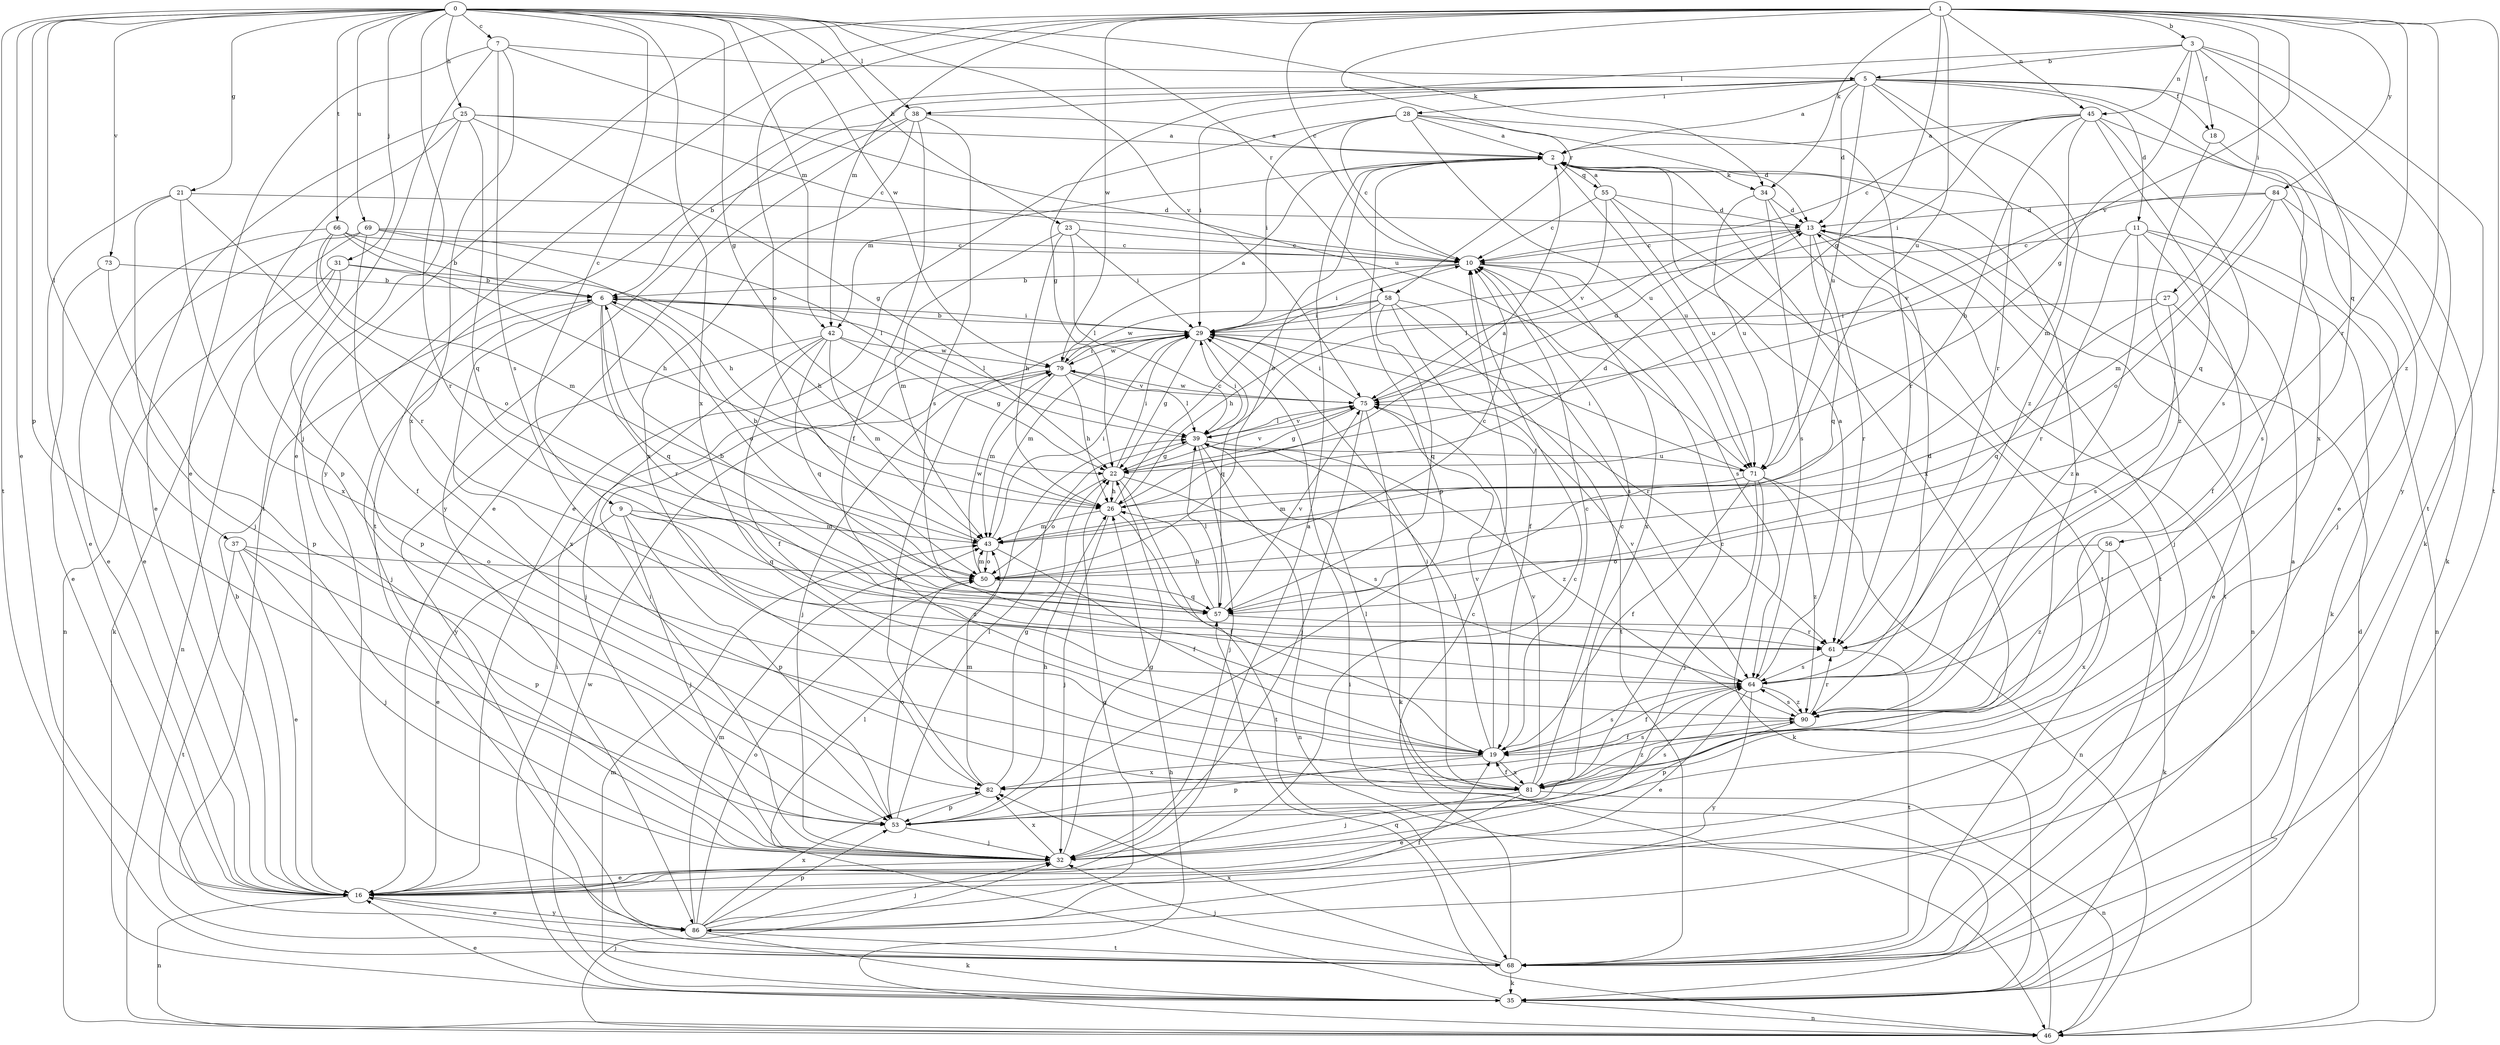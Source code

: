 strict digraph  {
0;
1;
2;
3;
5;
6;
7;
9;
10;
11;
13;
16;
18;
19;
21;
22;
23;
25;
26;
27;
28;
29;
31;
32;
34;
35;
37;
38;
39;
42;
43;
45;
46;
50;
53;
55;
56;
57;
58;
61;
64;
66;
68;
69;
71;
73;
75;
79;
81;
82;
84;
86;
90;
0 -> 7  [label=c];
0 -> 9  [label=c];
0 -> 16  [label=e];
0 -> 21  [label=g];
0 -> 22  [label=g];
0 -> 23  [label=h];
0 -> 25  [label=h];
0 -> 31  [label=j];
0 -> 32  [label=j];
0 -> 34  [label=k];
0 -> 37  [label=l];
0 -> 38  [label=l];
0 -> 42  [label=m];
0 -> 53  [label=p];
0 -> 58  [label=r];
0 -> 66  [label=t];
0 -> 68  [label=t];
0 -> 69  [label=u];
0 -> 73  [label=v];
0 -> 75  [label=v];
0 -> 79  [label=w];
0 -> 81  [label=x];
1 -> 3  [label=b];
1 -> 10  [label=c];
1 -> 16  [label=e];
1 -> 22  [label=g];
1 -> 27  [label=i];
1 -> 34  [label=k];
1 -> 42  [label=m];
1 -> 45  [label=n];
1 -> 50  [label=o];
1 -> 58  [label=r];
1 -> 61  [label=r];
1 -> 68  [label=t];
1 -> 71  [label=u];
1 -> 75  [label=v];
1 -> 79  [label=w];
1 -> 84  [label=y];
1 -> 86  [label=y];
1 -> 90  [label=z];
2 -> 34  [label=k];
2 -> 42  [label=m];
2 -> 50  [label=o];
2 -> 53  [label=p];
2 -> 55  [label=q];
2 -> 71  [label=u];
2 -> 81  [label=x];
3 -> 5  [label=b];
3 -> 18  [label=f];
3 -> 22  [label=g];
3 -> 38  [label=l];
3 -> 45  [label=n];
3 -> 56  [label=q];
3 -> 68  [label=t];
3 -> 86  [label=y];
5 -> 2  [label=a];
5 -> 11  [label=d];
5 -> 13  [label=d];
5 -> 18  [label=f];
5 -> 22  [label=g];
5 -> 28  [label=i];
5 -> 29  [label=i];
5 -> 35  [label=k];
5 -> 61  [label=r];
5 -> 68  [label=t];
5 -> 71  [label=u];
5 -> 81  [label=x];
5 -> 86  [label=y];
5 -> 90  [label=z];
6 -> 29  [label=i];
6 -> 32  [label=j];
6 -> 39  [label=l];
6 -> 50  [label=o];
6 -> 57  [label=q];
6 -> 61  [label=r];
6 -> 81  [label=x];
7 -> 5  [label=b];
7 -> 16  [label=e];
7 -> 64  [label=s];
7 -> 68  [label=t];
7 -> 71  [label=u];
7 -> 81  [label=x];
9 -> 16  [label=e];
9 -> 32  [label=j];
9 -> 43  [label=m];
9 -> 53  [label=p];
9 -> 57  [label=q];
9 -> 90  [label=z];
10 -> 6  [label=b];
10 -> 29  [label=i];
10 -> 64  [label=s];
10 -> 81  [label=x];
11 -> 10  [label=c];
11 -> 19  [label=f];
11 -> 35  [label=k];
11 -> 46  [label=n];
11 -> 61  [label=r];
11 -> 90  [label=z];
13 -> 10  [label=c];
13 -> 32  [label=j];
13 -> 39  [label=l];
13 -> 46  [label=n];
13 -> 57  [label=q];
13 -> 61  [label=r];
13 -> 68  [label=t];
16 -> 2  [label=a];
16 -> 6  [label=b];
16 -> 10  [label=c];
16 -> 46  [label=n];
16 -> 86  [label=y];
18 -> 16  [label=e];
18 -> 90  [label=z];
19 -> 10  [label=c];
19 -> 39  [label=l];
19 -> 53  [label=p];
19 -> 64  [label=s];
19 -> 75  [label=v];
19 -> 81  [label=x];
19 -> 82  [label=x];
21 -> 13  [label=d];
21 -> 16  [label=e];
21 -> 32  [label=j];
21 -> 61  [label=r];
21 -> 82  [label=x];
22 -> 26  [label=h];
22 -> 29  [label=i];
22 -> 50  [label=o];
22 -> 64  [label=s];
22 -> 68  [label=t];
22 -> 75  [label=v];
23 -> 10  [label=c];
23 -> 26  [label=h];
23 -> 29  [label=i];
23 -> 39  [label=l];
23 -> 43  [label=m];
25 -> 2  [label=a];
25 -> 10  [label=c];
25 -> 16  [label=e];
25 -> 22  [label=g];
25 -> 53  [label=p];
25 -> 57  [label=q];
25 -> 61  [label=r];
26 -> 2  [label=a];
26 -> 10  [label=c];
26 -> 13  [label=d];
26 -> 19  [label=f];
26 -> 32  [label=j];
26 -> 43  [label=m];
27 -> 16  [label=e];
27 -> 29  [label=i];
27 -> 57  [label=q];
27 -> 64  [label=s];
28 -> 2  [label=a];
28 -> 10  [label=c];
28 -> 13  [label=d];
28 -> 16  [label=e];
28 -> 29  [label=i];
28 -> 61  [label=r];
28 -> 71  [label=u];
29 -> 6  [label=b];
29 -> 22  [label=g];
29 -> 43  [label=m];
29 -> 57  [label=q];
29 -> 61  [label=r];
29 -> 79  [label=w];
31 -> 6  [label=b];
31 -> 26  [label=h];
31 -> 35  [label=k];
31 -> 46  [label=n];
31 -> 53  [label=p];
32 -> 16  [label=e];
32 -> 22  [label=g];
32 -> 29  [label=i];
32 -> 82  [label=x];
34 -> 13  [label=d];
34 -> 64  [label=s];
34 -> 68  [label=t];
34 -> 71  [label=u];
35 -> 16  [label=e];
35 -> 29  [label=i];
35 -> 39  [label=l];
35 -> 43  [label=m];
35 -> 46  [label=n];
35 -> 79  [label=w];
37 -> 16  [label=e];
37 -> 32  [label=j];
37 -> 50  [label=o];
37 -> 53  [label=p];
37 -> 68  [label=t];
38 -> 2  [label=a];
38 -> 6  [label=b];
38 -> 16  [label=e];
38 -> 19  [label=f];
38 -> 64  [label=s];
38 -> 82  [label=x];
39 -> 22  [label=g];
39 -> 29  [label=i];
39 -> 32  [label=j];
39 -> 46  [label=n];
39 -> 71  [label=u];
39 -> 75  [label=v];
39 -> 90  [label=z];
42 -> 19  [label=f];
42 -> 22  [label=g];
42 -> 32  [label=j];
42 -> 43  [label=m];
42 -> 57  [label=q];
42 -> 79  [label=w];
42 -> 86  [label=y];
43 -> 6  [label=b];
43 -> 19  [label=f];
43 -> 29  [label=i];
43 -> 50  [label=o];
45 -> 2  [label=a];
45 -> 10  [label=c];
45 -> 26  [label=h];
45 -> 29  [label=i];
45 -> 35  [label=k];
45 -> 43  [label=m];
45 -> 57  [label=q];
45 -> 64  [label=s];
46 -> 13  [label=d];
46 -> 26  [label=h];
46 -> 29  [label=i];
46 -> 32  [label=j];
46 -> 57  [label=q];
50 -> 10  [label=c];
50 -> 43  [label=m];
50 -> 57  [label=q];
50 -> 79  [label=w];
53 -> 10  [label=c];
53 -> 26  [label=h];
53 -> 32  [label=j];
53 -> 39  [label=l];
53 -> 50  [label=o];
53 -> 64  [label=s];
55 -> 2  [label=a];
55 -> 10  [label=c];
55 -> 13  [label=d];
55 -> 68  [label=t];
55 -> 71  [label=u];
55 -> 75  [label=v];
56 -> 35  [label=k];
56 -> 50  [label=o];
56 -> 82  [label=x];
56 -> 90  [label=z];
57 -> 6  [label=b];
57 -> 26  [label=h];
57 -> 39  [label=l];
57 -> 61  [label=r];
57 -> 75  [label=v];
58 -> 19  [label=f];
58 -> 26  [label=h];
58 -> 29  [label=i];
58 -> 57  [label=q];
58 -> 64  [label=s];
58 -> 68  [label=t];
58 -> 79  [label=w];
61 -> 64  [label=s];
61 -> 68  [label=t];
64 -> 2  [label=a];
64 -> 13  [label=d];
64 -> 16  [label=e];
64 -> 19  [label=f];
64 -> 75  [label=v];
64 -> 86  [label=y];
64 -> 90  [label=z];
66 -> 6  [label=b];
66 -> 10  [label=c];
66 -> 16  [label=e];
66 -> 26  [label=h];
66 -> 43  [label=m];
66 -> 50  [label=o];
68 -> 2  [label=a];
68 -> 10  [label=c];
68 -> 32  [label=j];
68 -> 35  [label=k];
68 -> 82  [label=x];
69 -> 10  [label=c];
69 -> 16  [label=e];
69 -> 19  [label=f];
69 -> 26  [label=h];
69 -> 39  [label=l];
69 -> 46  [label=n];
71 -> 19  [label=f];
71 -> 29  [label=i];
71 -> 32  [label=j];
71 -> 35  [label=k];
71 -> 43  [label=m];
71 -> 46  [label=n];
71 -> 90  [label=z];
73 -> 6  [label=b];
73 -> 16  [label=e];
73 -> 53  [label=p];
75 -> 13  [label=d];
75 -> 22  [label=g];
75 -> 29  [label=i];
75 -> 32  [label=j];
75 -> 35  [label=k];
75 -> 39  [label=l];
75 -> 79  [label=w];
79 -> 2  [label=a];
79 -> 26  [label=h];
79 -> 29  [label=i];
79 -> 32  [label=j];
79 -> 39  [label=l];
79 -> 43  [label=m];
79 -> 75  [label=v];
81 -> 2  [label=a];
81 -> 10  [label=c];
81 -> 16  [label=e];
81 -> 19  [label=f];
81 -> 29  [label=i];
81 -> 32  [label=j];
81 -> 39  [label=l];
81 -> 46  [label=n];
81 -> 75  [label=v];
81 -> 90  [label=z];
82 -> 22  [label=g];
82 -> 43  [label=m];
82 -> 53  [label=p];
82 -> 64  [label=s];
82 -> 79  [label=w];
84 -> 13  [label=d];
84 -> 32  [label=j];
84 -> 43  [label=m];
84 -> 50  [label=o];
84 -> 64  [label=s];
84 -> 75  [label=v];
86 -> 16  [label=e];
86 -> 19  [label=f];
86 -> 22  [label=g];
86 -> 32  [label=j];
86 -> 35  [label=k];
86 -> 43  [label=m];
86 -> 50  [label=o];
86 -> 53  [label=p];
86 -> 68  [label=t];
86 -> 82  [label=x];
90 -> 19  [label=f];
90 -> 53  [label=p];
90 -> 61  [label=r];
90 -> 64  [label=s];
}
